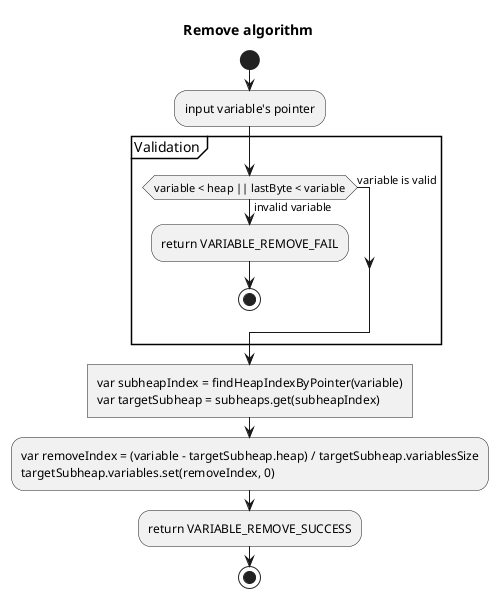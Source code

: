 @startuml
title Remove algorithm

start

:input variable's pointer;

partition Validation {
    if (variable < heap || lastByte < variable) then (invalid variable)
        :return VARIABLE_REMOVE_FAIL;
        stop
    else (variable is valid)
    endif
}

:var subheapIndex = findHeapIndexByPointer(variable)
var targetSubheap = subheaps.get(subheapIndex)]

:var removeIndex = (variable - targetSubheap.heap) / targetSubheap.variablesSize
targetSubheap.variables.set(removeIndex, 0);

:return VARIABLE_REMOVE_SUCCESS;

stop

skinparam monochrome true

@enduml